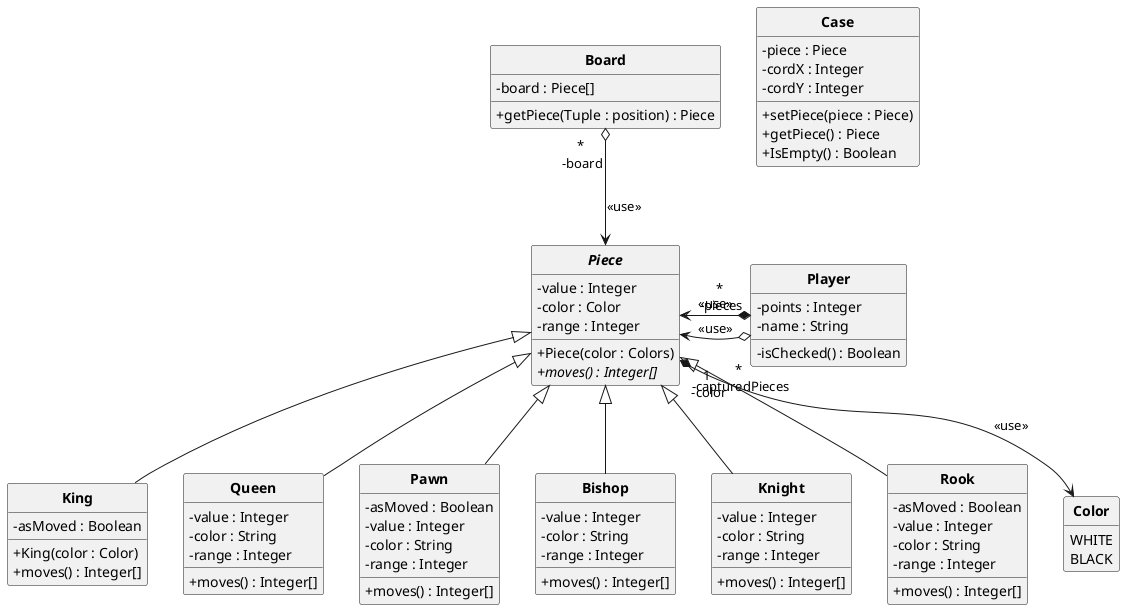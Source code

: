 @startuml
'https://plantuml.com/sequence-diagram

skinparam style strictuml
skinparam classAttributeIconSize 0
skinparam classFontStyle Bold
hide enum methods

class Board {
    - board : Piece[]
    + getPiece(Tuple : position) : Piece
}

class Case{
- piece : Piece
- cordX : Integer
- cordY : Integer
+ setPiece(piece : Piece)
+ getPiece() : Piece
+ IsEmpty() : Boolean

}

class Player {
    - points : Integer
    - name : String
    - isChecked() : Boolean
}

abstract class Piece {
    - value : Integer
    - color : Color
    - range : Integer
    + Piece(color : Colors)
    + {abstract} moves() : Integer[]

}

class King extends Piece {
    - asMoved : Boolean
    + King(color : Color)
    + moves() : Integer[]
}

class Queen extends Piece {
    - value : Integer
    - color : String
    - range : Integer
    + moves() : Integer[]
}

class Pawn extends Piece {
    - asMoved : Boolean
    - value : Integer
    - color : String
    - range : Integer
    + moves() : Integer[]
}

class Bishop extends Piece {
    - value : Integer
    - color : String
    - range : Integer
    + moves() : Integer[]
}

class Knight extends Piece {
    - value : Integer
    - color : String
    - range : Integer
    + moves() : Integer[]
}

class Rook extends Piece {
    - asMoved : Boolean
    - value : Integer
    - color : String
    - range : Integer
    + moves() : Integer[]
}

enum Color {
    WHITE
    BLACK
}

Board o--> Piece : "*\n -board" <<use>>
Player *-l-> Piece : "*\n -pieces" <<use>>
Player o--> Piece : "*\n -capturedPieces" <<use>>
Piece *--> Color : "1\n -color" <<use>>

@enduml

@startuml
'https://plantuml.com/sequence-diagram

skinparam style strictuml
skinparam classAttributeIconSize 0
skinparam classFontStyle Bold
hide enum methods

class Board {


    - board : Case[]
    - isChecked() : Boolean
    + getPiece(Position) : Piece
}

class Player {
    - points : Integer
    - name : String
    + movePiece(piece : Piece , case : Case)
}

class Piece {

    - value : Integer
    - color : String
    - moves : Integer
    - range : Integer
    + {abstract} moves() : Integer[][]
}

class Case{
- piece : Piece
- cordX : Integer
- cordY : Integer
+ setPiece(piece : Piece)
+ getPiece() : Piece
+ IsEmpty() : Boolean

}

class King extends Piece {
    - asMoved : Boolean
}

class Queen extends Piece {

}

class Pawn extends Piece {
    - asMoved : Boolean
}

class Bishop extends Piece {

}

class Knight extends Piece {

}

class Rook extends Piece {
    - asMoved : Boolean
}

enum Color {
    WHITE
    BLACK
}

Board *--> Case : "*\n -board" <<use>>
Player *-l-> Piece : "*\n -pieces" <<use>>
Player *--> Piece : "*\n -capturedPieces" <<use>>
Piece *--> Color : "1\n -color" <<use>>

@enduml